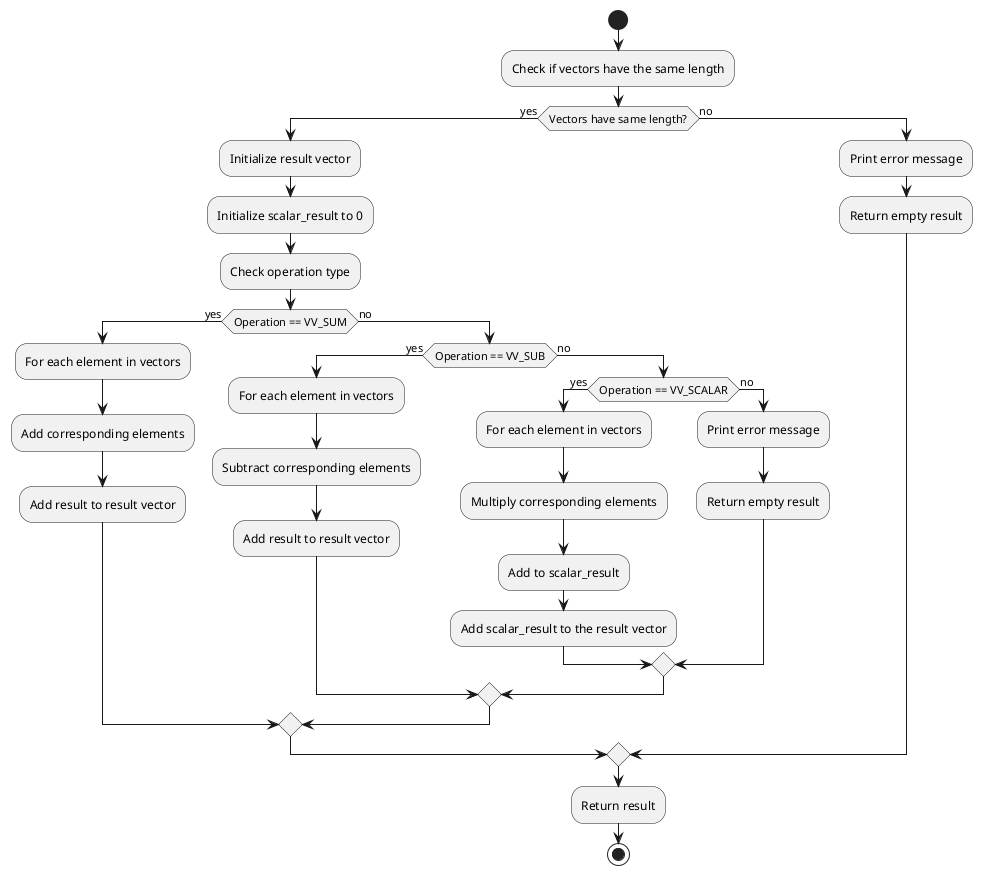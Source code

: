 @startuml

start

:Check if vectors have the same length;
if (Vectors have same length?) then (yes)
    :Initialize result vector;
    :Initialize scalar_result to 0;

    :Check operation type;
    if (Operation == VV_SUM) then (yes)
        :For each element in vectors;
        :Add corresponding elements;
        :Add result to result vector;
    else (no)
        if (Operation == VV_SUB) then (yes)
            :For each element in vectors;
            :Subtract corresponding elements;
            :Add result to result vector;
        else (no)
            if (Operation == VV_SCALAR) then (yes)
                :For each element in vectors;
                :Multiply corresponding elements;
                :Add to scalar_result;
                :Add scalar_result to the result vector;
            else (no)
                :Print error message;
                :Return empty result;
            endif
        endif
    endif

else (no)
    :Print error message;
    :Return empty result;
endif

:Return result;

stop

@enduml